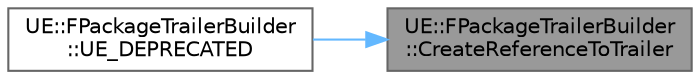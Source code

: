 digraph "UE::FPackageTrailerBuilder::CreateReferenceToTrailer"
{
 // INTERACTIVE_SVG=YES
 // LATEX_PDF_SIZE
  bgcolor="transparent";
  edge [fontname=Helvetica,fontsize=10,labelfontname=Helvetica,labelfontsize=10];
  node [fontname=Helvetica,fontsize=10,shape=box,height=0.2,width=0.4];
  rankdir="RL";
  Node1 [id="Node000001",label="UE::FPackageTrailerBuilder\l::CreateReferenceToTrailer",height=0.2,width=0.4,color="gray40", fillcolor="grey60", style="filled", fontcolor="black",tooltip="Creates a builder from a pre-existing FPackageTrailer that will will reference the local payloads of ..."];
  Node1 -> Node2 [id="edge1_Node000001_Node000002",dir="back",color="steelblue1",style="solid",tooltip=" "];
  Node2 [id="Node000002",label="UE::FPackageTrailerBuilder\l::UE_DEPRECATED",height=0.2,width=0.4,color="grey40", fillcolor="white", style="filled",URL="$d1/d9e/classUE_1_1FPackageTrailerBuilder.html#aa49ef6a7987fcb21d76ac390bc0a6e77",tooltip=" "];
}

